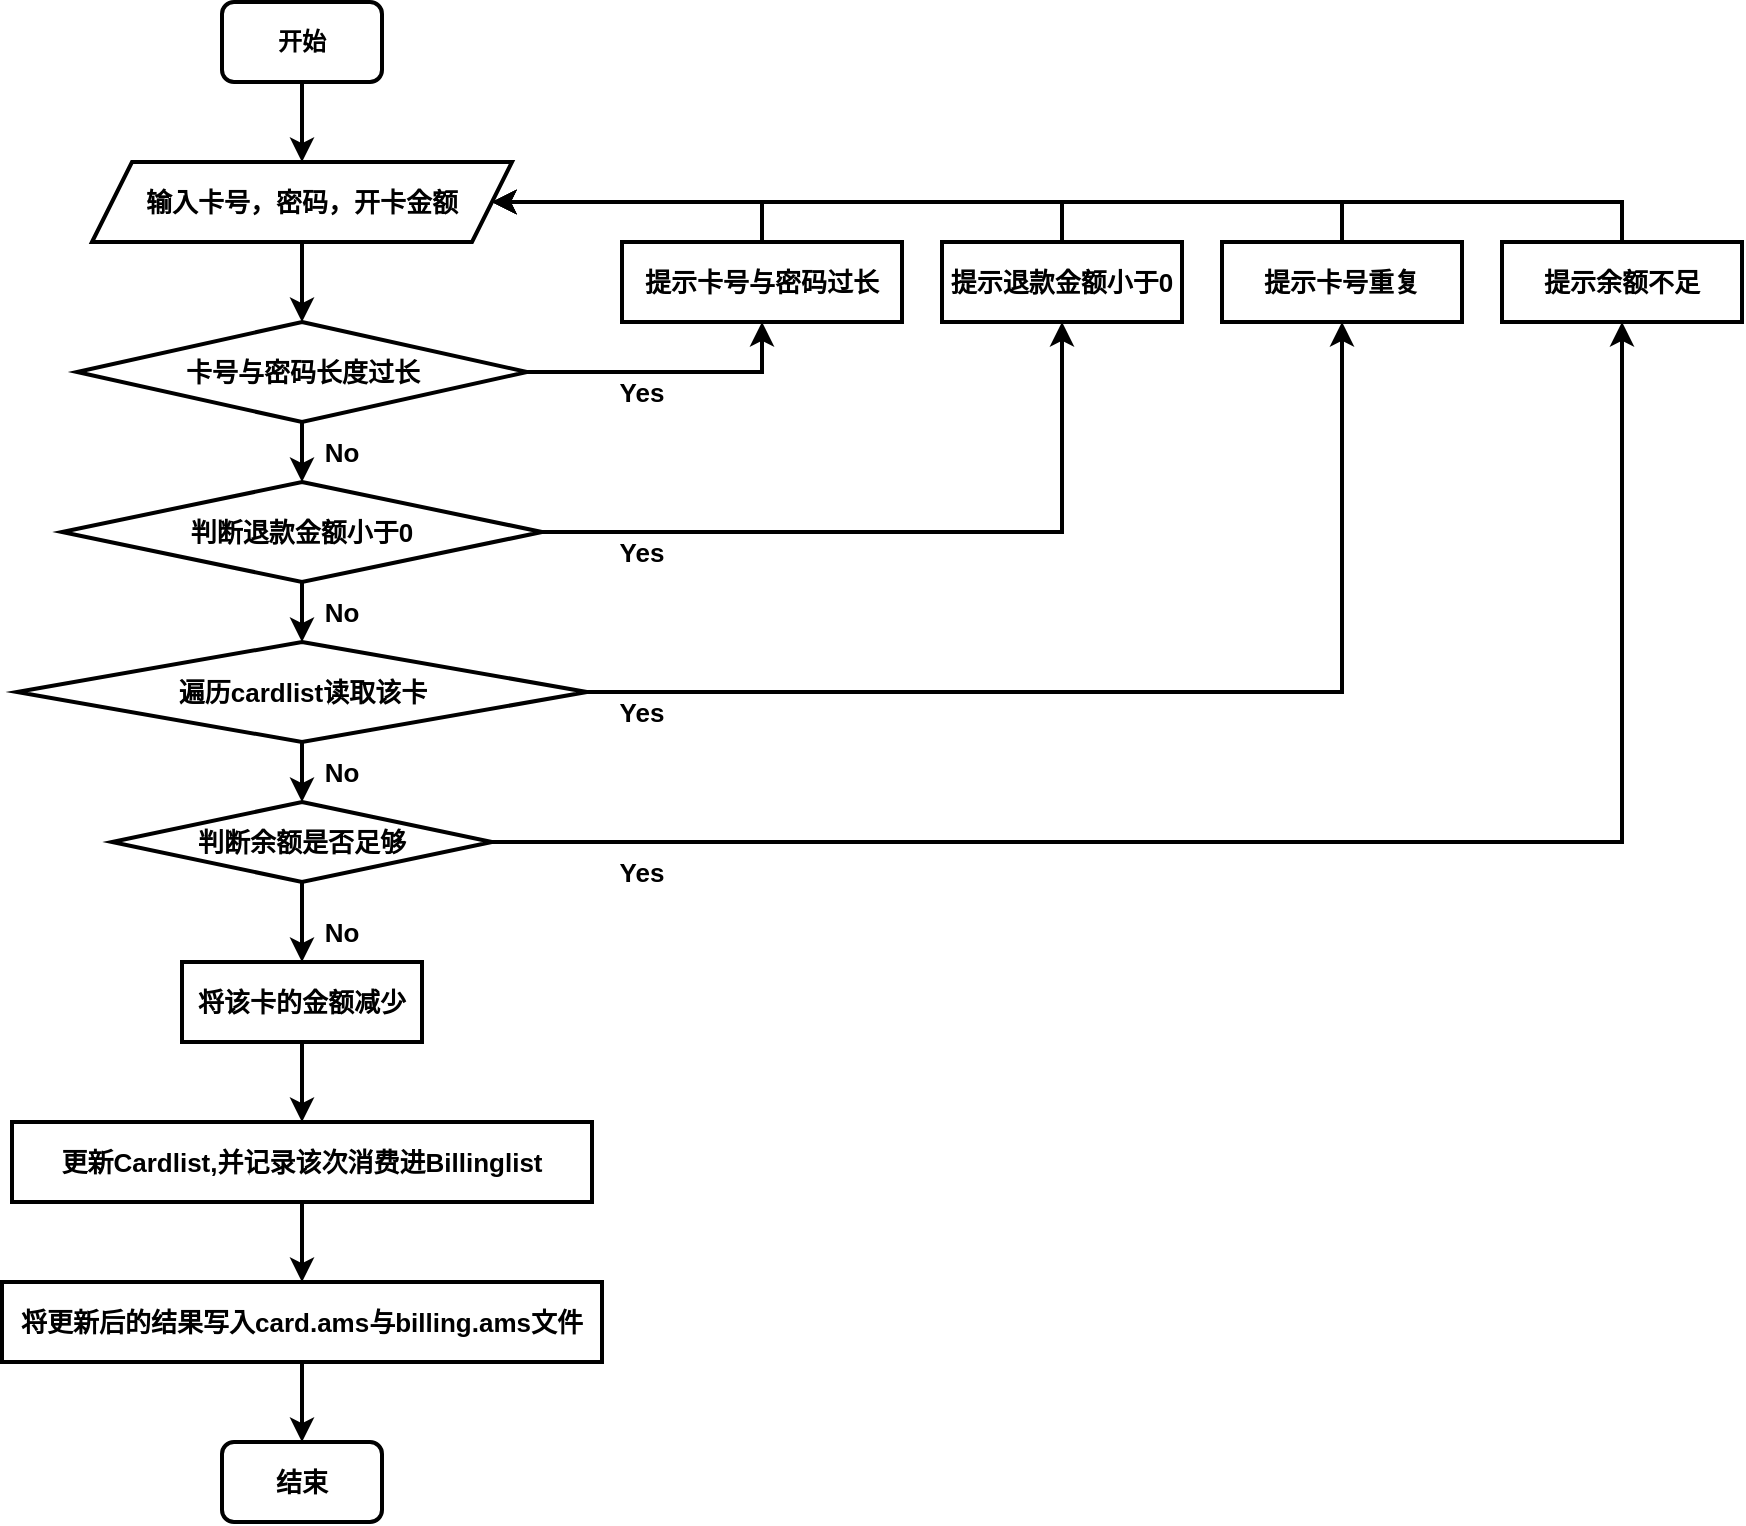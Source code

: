 <mxfile version="20.8.16" type="device"><diagram name="第 1 页" id="EWukLQLPQcZ9sbG_to9C"><mxGraphModel dx="940" dy="702" grid="1" gridSize="10" guides="1" tooltips="1" connect="1" arrows="1" fold="1" page="1" pageScale="1" pageWidth="827" pageHeight="1169" math="0" shadow="0"><root><mxCell id="0"/><mxCell id="1" parent="0"/><mxCell id="aHmK3YctLqwet9e7fTWH-4" style="edgeStyle=orthogonalEdgeStyle;rounded=0;orthogonalLoop=1;jettySize=auto;html=1;exitX=0.5;exitY=1;exitDx=0;exitDy=0;fontSize=13;strokeWidth=2;" parent="1" source="aHmK3YctLqwet9e7fTWH-1" target="aHmK3YctLqwet9e7fTWH-3" edge="1"><mxGeometry relative="1" as="geometry"/></mxCell><mxCell id="aHmK3YctLqwet9e7fTWH-1" value="&lt;b&gt;开始&lt;/b&gt;" style="rounded=1;whiteSpace=wrap;html=1;strokeWidth=2;" parent="1" vertex="1"><mxGeometry x="120" y="80" width="80" height="40" as="geometry"/></mxCell><mxCell id="aHmK3YctLqwet9e7fTWH-6" style="edgeStyle=orthogonalEdgeStyle;rounded=0;orthogonalLoop=1;jettySize=auto;html=1;exitX=0.5;exitY=1;exitDx=0;exitDy=0;entryX=0.5;entryY=0;entryDx=0;entryDy=0;strokeWidth=2;fontSize=13;" parent="1" source="aHmK3YctLqwet9e7fTWH-3" target="aHmK3YctLqwet9e7fTWH-5" edge="1"><mxGeometry relative="1" as="geometry"/></mxCell><mxCell id="aHmK3YctLqwet9e7fTWH-3" value="&lt;b&gt;输入卡号，密码，开卡金额&lt;/b&gt;" style="shape=parallelogram;perimeter=parallelogramPerimeter;whiteSpace=wrap;html=1;fixedSize=1;strokeWidth=2;fontSize=13;" parent="1" vertex="1"><mxGeometry x="55" y="160" width="210" height="40" as="geometry"/></mxCell><mxCell id="aHmK3YctLqwet9e7fTWH-9" style="edgeStyle=orthogonalEdgeStyle;rounded=0;orthogonalLoop=1;jettySize=auto;html=1;exitX=1;exitY=0.5;exitDx=0;exitDy=0;strokeWidth=2;fontSize=13;entryX=0.5;entryY=1;entryDx=0;entryDy=0;" parent="1" source="aHmK3YctLqwet9e7fTWH-5" target="aHmK3YctLqwet9e7fTWH-8" edge="1"><mxGeometry relative="1" as="geometry"><mxPoint x="390" y="265" as="targetPoint"/></mxGeometry></mxCell><mxCell id="aHmK3YctLqwet9e7fTWH-18" style="edgeStyle=orthogonalEdgeStyle;rounded=0;orthogonalLoop=1;jettySize=auto;html=1;exitX=0.5;exitY=1;exitDx=0;exitDy=0;strokeWidth=2;fontSize=13;" parent="1" source="aHmK3YctLqwet9e7fTWH-5" target="aHmK3YctLqwet9e7fTWH-16" edge="1"><mxGeometry relative="1" as="geometry"/></mxCell><mxCell id="aHmK3YctLqwet9e7fTWH-5" value="&lt;b&gt;卡号与密码长度过长&lt;/b&gt;" style="rhombus;whiteSpace=wrap;html=1;strokeWidth=2;fontSize=13;" parent="1" vertex="1"><mxGeometry x="47.5" y="240" width="225" height="50" as="geometry"/></mxCell><mxCell id="aHmK3YctLqwet9e7fTWH-11" style="edgeStyle=orthogonalEdgeStyle;rounded=0;orthogonalLoop=1;jettySize=auto;html=1;exitX=0.5;exitY=0;exitDx=0;exitDy=0;entryX=1;entryY=0.5;entryDx=0;entryDy=0;strokeWidth=2;fontSize=13;" parent="1" source="aHmK3YctLqwet9e7fTWH-8" target="aHmK3YctLqwet9e7fTWH-3" edge="1"><mxGeometry relative="1" as="geometry"/></mxCell><mxCell id="aHmK3YctLqwet9e7fTWH-8" value="&lt;b&gt;提示卡号与密码过长&lt;/b&gt;" style="rounded=0;whiteSpace=wrap;html=1;strokeWidth=2;fontSize=13;" parent="1" vertex="1"><mxGeometry x="320" y="200" width="140" height="40" as="geometry"/></mxCell><mxCell id="aHmK3YctLqwet9e7fTWH-14" value="&lt;b&gt;Yes&lt;/b&gt;" style="text;html=1;strokeColor=none;fillColor=none;align=center;verticalAlign=middle;whiteSpace=wrap;rounded=0;fontSize=13;" parent="1" vertex="1"><mxGeometry x="300" y="260" width="60" height="30" as="geometry"/></mxCell><mxCell id="aHmK3YctLqwet9e7fTWH-19" style="edgeStyle=orthogonalEdgeStyle;rounded=0;orthogonalLoop=1;jettySize=auto;html=1;exitX=1;exitY=0.5;exitDx=0;exitDy=0;strokeWidth=2;fontSize=13;entryX=0.5;entryY=1;entryDx=0;entryDy=0;" parent="1" source="aHmK3YctLqwet9e7fTWH-16" target="aHmK3YctLqwet9e7fTWH-20" edge="1"><mxGeometry relative="1" as="geometry"><mxPoint x="570" y="260" as="targetPoint"/><Array as="points"><mxPoint x="540" y="345"/></Array></mxGeometry></mxCell><mxCell id="aHmK3YctLqwet9e7fTWH-27" style="edgeStyle=orthogonalEdgeStyle;rounded=0;orthogonalLoop=1;jettySize=auto;html=1;exitX=0.5;exitY=1;exitDx=0;exitDy=0;strokeWidth=2;fontSize=13;" parent="1" source="aHmK3YctLqwet9e7fTWH-16" target="aHmK3YctLqwet9e7fTWH-26" edge="1"><mxGeometry relative="1" as="geometry"/></mxCell><mxCell id="aHmK3YctLqwet9e7fTWH-16" value="&lt;b&gt;判断退款金额小于0&lt;/b&gt;" style="rhombus;whiteSpace=wrap;html=1;strokeWidth=2;fontSize=13;" parent="1" vertex="1"><mxGeometry x="40" y="320" width="240" height="50" as="geometry"/></mxCell><mxCell id="aHmK3YctLqwet9e7fTWH-22" style="edgeStyle=orthogonalEdgeStyle;rounded=0;orthogonalLoop=1;jettySize=auto;html=1;exitX=0.5;exitY=0;exitDx=0;exitDy=0;entryX=1;entryY=0.5;entryDx=0;entryDy=0;strokeWidth=2;fontSize=13;" parent="1" source="aHmK3YctLqwet9e7fTWH-20" target="aHmK3YctLqwet9e7fTWH-3" edge="1"><mxGeometry relative="1" as="geometry"/></mxCell><mxCell id="aHmK3YctLqwet9e7fTWH-20" value="&lt;b&gt;提示退款金额小于0&lt;/b&gt;" style="rounded=0;whiteSpace=wrap;html=1;strokeWidth=2;fontSize=13;" parent="1" vertex="1"><mxGeometry x="480" y="200" width="120" height="40" as="geometry"/></mxCell><mxCell id="aHmK3YctLqwet9e7fTWH-23" value="&lt;b&gt;Yes&lt;/b&gt;" style="text;html=1;strokeColor=none;fillColor=none;align=center;verticalAlign=middle;whiteSpace=wrap;rounded=0;fontSize=13;" parent="1" vertex="1"><mxGeometry x="300" y="340" width="60" height="30" as="geometry"/></mxCell><mxCell id="aHmK3YctLqwet9e7fTWH-31" style="edgeStyle=orthogonalEdgeStyle;rounded=0;orthogonalLoop=1;jettySize=auto;html=1;exitX=1;exitY=0.5;exitDx=0;exitDy=0;entryX=0.5;entryY=1;entryDx=0;entryDy=0;strokeWidth=2;fontSize=13;" parent="1" source="aHmK3YctLqwet9e7fTWH-26" target="aHmK3YctLqwet9e7fTWH-29" edge="1"><mxGeometry relative="1" as="geometry"/></mxCell><mxCell id="00z06ggfSUJS1kumAEwM-4" style="edgeStyle=orthogonalEdgeStyle;rounded=0;orthogonalLoop=1;jettySize=auto;html=1;exitX=0.5;exitY=1;exitDx=0;exitDy=0;entryX=0.5;entryY=0;entryDx=0;entryDy=0;strokeWidth=2;fontSize=13;" edge="1" parent="1" source="aHmK3YctLqwet9e7fTWH-26" target="00z06ggfSUJS1kumAEwM-1"><mxGeometry relative="1" as="geometry"/></mxCell><mxCell id="aHmK3YctLqwet9e7fTWH-26" value="&lt;b&gt;遍历cardlist读取该卡&lt;/b&gt;" style="rhombus;whiteSpace=wrap;html=1;strokeWidth=2;fontSize=13;" parent="1" vertex="1"><mxGeometry x="17.5" y="400" width="285" height="50" as="geometry"/></mxCell><mxCell id="aHmK3YctLqwet9e7fTWH-34" style="edgeStyle=orthogonalEdgeStyle;rounded=0;orthogonalLoop=1;jettySize=auto;html=1;exitX=0.5;exitY=0;exitDx=0;exitDy=0;strokeWidth=2;fontSize=13;" parent="1" source="aHmK3YctLqwet9e7fTWH-29" target="aHmK3YctLqwet9e7fTWH-3" edge="1"><mxGeometry relative="1" as="geometry"/></mxCell><mxCell id="aHmK3YctLqwet9e7fTWH-29" value="&lt;b&gt;提示卡号重复&lt;/b&gt;" style="rounded=0;whiteSpace=wrap;html=1;strokeWidth=2;fontSize=13;" parent="1" vertex="1"><mxGeometry x="620" y="200" width="120" height="40" as="geometry"/></mxCell><mxCell id="aHmK3YctLqwet9e7fTWH-37" value="&lt;b&gt;Yes&lt;/b&gt;" style="text;html=1;strokeColor=none;fillColor=none;align=center;verticalAlign=middle;whiteSpace=wrap;rounded=0;fontSize=13;" parent="1" vertex="1"><mxGeometry x="300" y="420" width="60" height="30" as="geometry"/></mxCell><mxCell id="aHmK3YctLqwet9e7fTWH-41" value="&lt;b&gt;No&lt;/b&gt;" style="text;html=1;strokeColor=none;fillColor=none;align=center;verticalAlign=middle;whiteSpace=wrap;rounded=0;fontSize=13;" parent="1" vertex="1"><mxGeometry x="150" y="290" width="60" height="30" as="geometry"/></mxCell><mxCell id="aHmK3YctLqwet9e7fTWH-42" value="&lt;b&gt;No&lt;/b&gt;" style="text;html=1;strokeColor=none;fillColor=none;align=center;verticalAlign=middle;whiteSpace=wrap;rounded=0;fontSize=13;" parent="1" vertex="1"><mxGeometry x="150" y="370" width="60" height="30" as="geometry"/></mxCell><mxCell id="aHmK3YctLqwet9e7fTWH-46" style="edgeStyle=orthogonalEdgeStyle;rounded=0;orthogonalLoop=1;jettySize=auto;html=1;exitX=0.5;exitY=1;exitDx=0;exitDy=0;strokeWidth=2;fontSize=13;" parent="1" source="aHmK3YctLqwet9e7fTWH-43" target="aHmK3YctLqwet9e7fTWH-45" edge="1"><mxGeometry relative="1" as="geometry"/></mxCell><mxCell id="aHmK3YctLqwet9e7fTWH-43" value="&lt;b&gt;将该卡的金额减少&lt;/b&gt;" style="rounded=0;whiteSpace=wrap;html=1;strokeWidth=2;fontSize=13;" parent="1" vertex="1"><mxGeometry x="100" y="560" width="120" height="40" as="geometry"/></mxCell><mxCell id="AgBwts77AEZQrHaZabe2-4" style="edgeStyle=orthogonalEdgeStyle;rounded=0;orthogonalLoop=1;jettySize=auto;html=1;exitX=0.5;exitY=1;exitDx=0;exitDy=0;entryX=0.5;entryY=0;entryDx=0;entryDy=0;strokeWidth=2;fontSize=13;" parent="1" source="aHmK3YctLqwet9e7fTWH-45" target="AgBwts77AEZQrHaZabe2-3" edge="1"><mxGeometry relative="1" as="geometry"/></mxCell><mxCell id="aHmK3YctLqwet9e7fTWH-45" value="&lt;b&gt;更新Cardlist,并记录该次消费进Billinglist&lt;/b&gt;" style="rounded=0;whiteSpace=wrap;html=1;strokeWidth=2;fontSize=13;" parent="1" vertex="1"><mxGeometry x="15" y="640" width="290" height="40" as="geometry"/></mxCell><mxCell id="aHmK3YctLqwet9e7fTWH-48" value="&lt;b&gt;结束&lt;/b&gt;" style="rounded=1;whiteSpace=wrap;html=1;strokeWidth=2;fontSize=13;" parent="1" vertex="1"><mxGeometry x="120" y="800" width="80" height="40" as="geometry"/></mxCell><mxCell id="AgBwts77AEZQrHaZabe2-5" style="edgeStyle=orthogonalEdgeStyle;rounded=0;orthogonalLoop=1;jettySize=auto;html=1;exitX=0.5;exitY=1;exitDx=0;exitDy=0;entryX=0.5;entryY=0;entryDx=0;entryDy=0;strokeWidth=2;fontSize=13;" parent="1" source="AgBwts77AEZQrHaZabe2-3" target="aHmK3YctLqwet9e7fTWH-48" edge="1"><mxGeometry relative="1" as="geometry"/></mxCell><mxCell id="AgBwts77AEZQrHaZabe2-3" value="&lt;b&gt;&lt;font style=&quot;font-size: 13px;&quot;&gt;将更新后的结果写入card.ams与billing.ams文件&lt;/font&gt;&lt;/b&gt;" style="rounded=0;whiteSpace=wrap;html=1;strokeWidth=2;" parent="1" vertex="1"><mxGeometry x="10" y="720" width="300" height="40" as="geometry"/></mxCell><mxCell id="00z06ggfSUJS1kumAEwM-6" style="edgeStyle=orthogonalEdgeStyle;rounded=0;orthogonalLoop=1;jettySize=auto;html=1;exitX=0.5;exitY=1;exitDx=0;exitDy=0;strokeWidth=2;fontSize=13;" edge="1" parent="1" source="00z06ggfSUJS1kumAEwM-1" target="aHmK3YctLqwet9e7fTWH-43"><mxGeometry relative="1" as="geometry"/></mxCell><mxCell id="00z06ggfSUJS1kumAEwM-9" style="edgeStyle=orthogonalEdgeStyle;rounded=0;orthogonalLoop=1;jettySize=auto;html=1;exitX=1;exitY=0.5;exitDx=0;exitDy=0;entryX=0.5;entryY=1;entryDx=0;entryDy=0;strokeWidth=2;fontSize=13;" edge="1" parent="1" source="00z06ggfSUJS1kumAEwM-1" target="00z06ggfSUJS1kumAEwM-7"><mxGeometry relative="1" as="geometry"><Array as="points"><mxPoint x="820" y="500"/></Array></mxGeometry></mxCell><mxCell id="00z06ggfSUJS1kumAEwM-1" value="&lt;b&gt;&lt;font style=&quot;font-size: 13px;&quot;&gt;判断余额是否足够&lt;/font&gt;&lt;/b&gt;" style="rhombus;whiteSpace=wrap;html=1;strokeWidth=2;" vertex="1" parent="1"><mxGeometry x="65" y="480" width="190" height="40" as="geometry"/></mxCell><mxCell id="00z06ggfSUJS1kumAEwM-5" value="&lt;b&gt;No&lt;/b&gt;" style="text;html=1;strokeColor=none;fillColor=none;align=center;verticalAlign=middle;whiteSpace=wrap;rounded=0;fontSize=13;" vertex="1" parent="1"><mxGeometry x="150" y="450" width="60" height="30" as="geometry"/></mxCell><mxCell id="00z06ggfSUJS1kumAEwM-8" style="edgeStyle=orthogonalEdgeStyle;rounded=0;orthogonalLoop=1;jettySize=auto;html=1;exitX=0.5;exitY=0;exitDx=0;exitDy=0;entryX=1;entryY=0.5;entryDx=0;entryDy=0;strokeWidth=2;fontSize=13;" edge="1" parent="1" source="00z06ggfSUJS1kumAEwM-7" target="aHmK3YctLqwet9e7fTWH-3"><mxGeometry relative="1" as="geometry"/></mxCell><mxCell id="00z06ggfSUJS1kumAEwM-7" value="&lt;b&gt;提示余额不足&lt;/b&gt;" style="rounded=0;whiteSpace=wrap;html=1;strokeWidth=2;fontSize=13;" vertex="1" parent="1"><mxGeometry x="760" y="200" width="120" height="40" as="geometry"/></mxCell><mxCell id="00z06ggfSUJS1kumAEwM-10" value="&lt;b&gt;Yes&lt;/b&gt;" style="text;html=1;strokeColor=none;fillColor=none;align=center;verticalAlign=middle;whiteSpace=wrap;rounded=0;fontSize=13;" vertex="1" parent="1"><mxGeometry x="300" y="500" width="60" height="30" as="geometry"/></mxCell><mxCell id="00z06ggfSUJS1kumAEwM-11" value="&lt;b&gt;No&lt;/b&gt;" style="text;html=1;strokeColor=none;fillColor=none;align=center;verticalAlign=middle;whiteSpace=wrap;rounded=0;fontSize=13;" vertex="1" parent="1"><mxGeometry x="150" y="530" width="60" height="30" as="geometry"/></mxCell></root></mxGraphModel></diagram></mxfile>